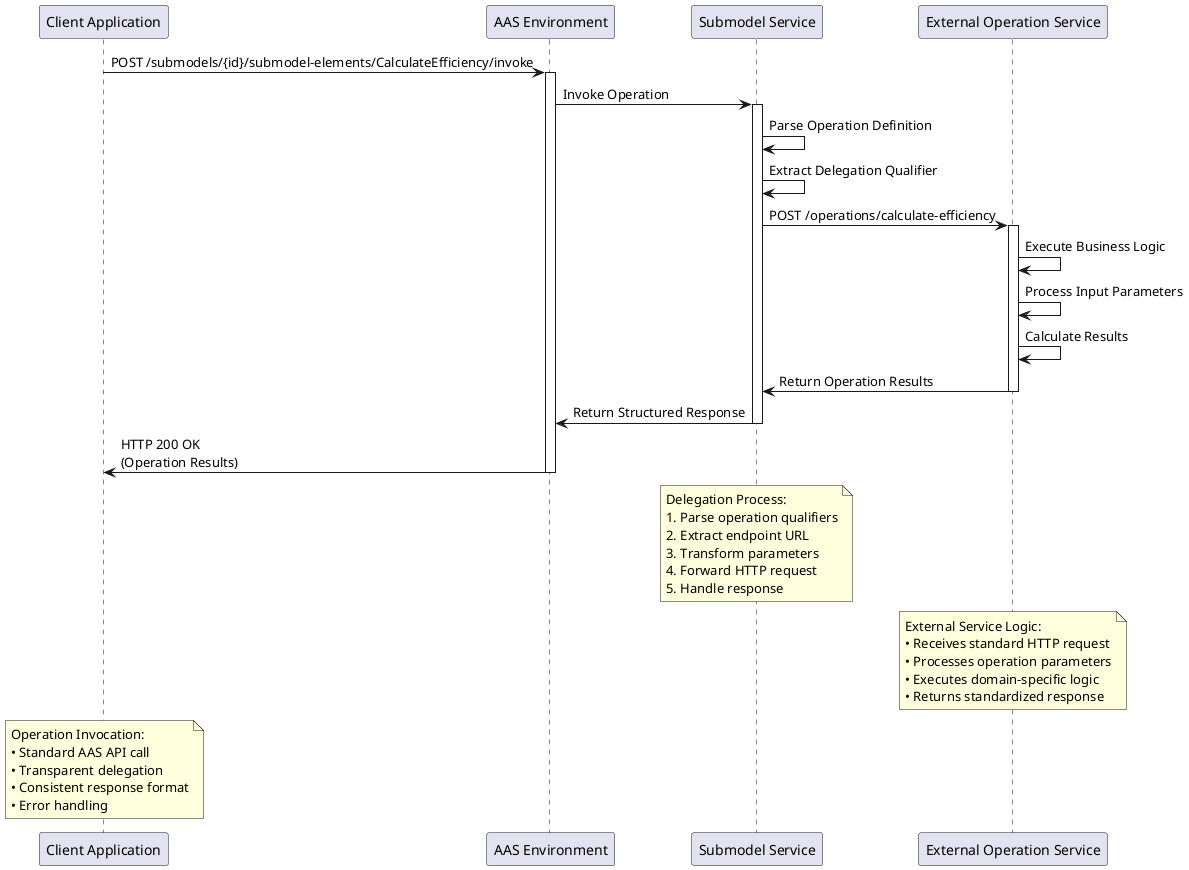 @startuml
participant "Client Application" as client
participant "AAS Environment" as aasenv
participant "Submodel Service" as smservice
participant "External Operation Service" as opservice

client -> aasenv : POST /submodels/{id}/submodel-elements/CalculateEfficiency/invoke
activate aasenv

aasenv -> smservice : Invoke Operation
activate smservice

smservice -> smservice : Parse Operation Definition
smservice -> smservice : Extract Delegation Qualifier

smservice -> opservice : POST /operations/calculate-efficiency
activate opservice

opservice -> opservice : Execute Business Logic
opservice -> opservice : Process Input Parameters
opservice -> opservice : Calculate Results

opservice -> smservice : Return Operation Results
deactivate opservice

smservice -> aasenv : Return Structured Response
deactivate smservice

aasenv -> client : HTTP 200 OK\n(Operation Results)
deactivate aasenv

note over smservice
  Delegation Process:
  1. Parse operation qualifiers
  2. Extract endpoint URL
  3. Transform parameters
  4. Forward HTTP request
  5. Handle response
end note

note over opservice
  External Service Logic:
  • Receives standard HTTP request
  • Processes operation parameters
  • Executes domain-specific logic
  • Returns standardized response
end note

note over client
  Operation Invocation:
  • Standard AAS API call
  • Transparent delegation
  • Consistent response format
  • Error handling
end note
@enduml
